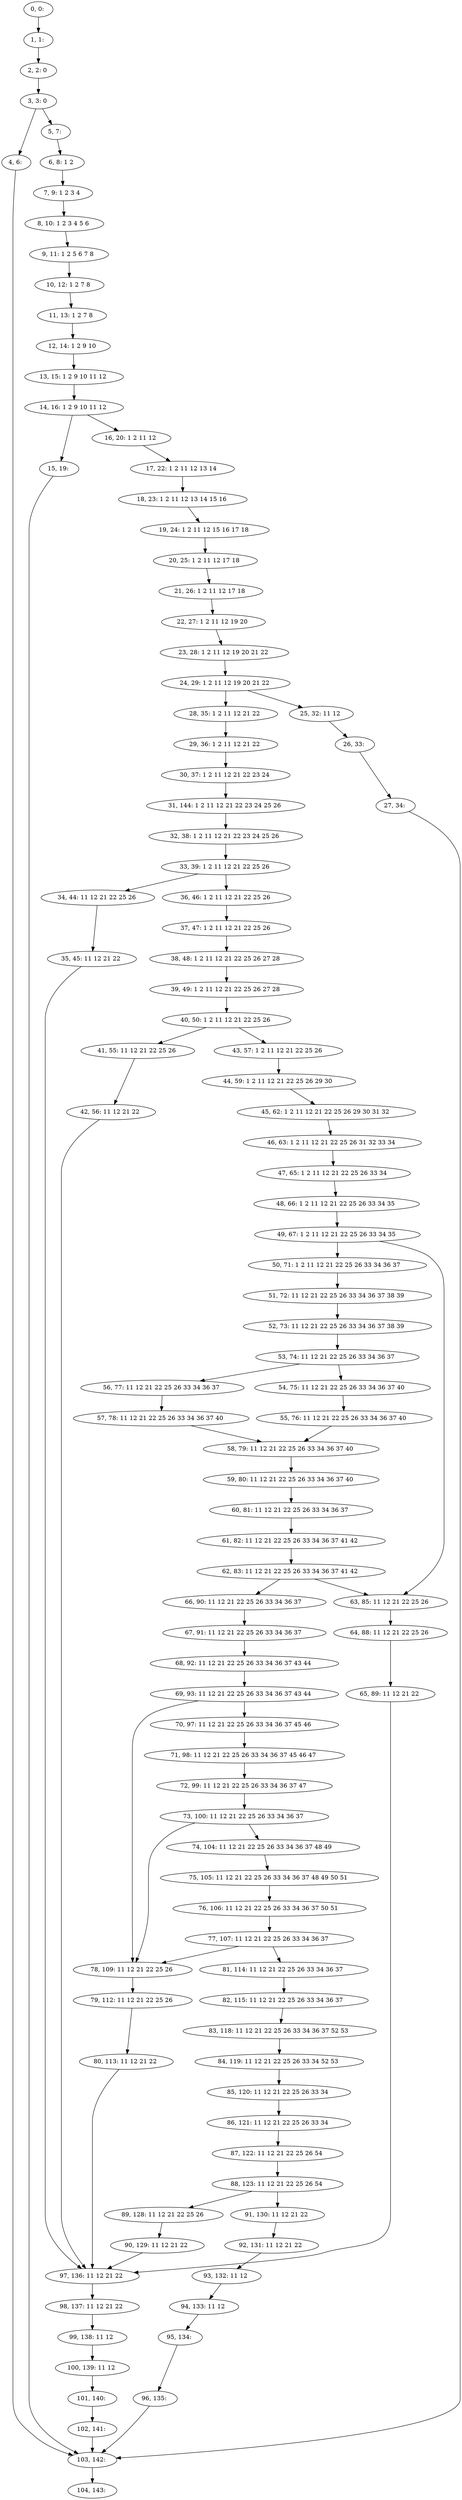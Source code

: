 digraph G {
0[label="0, 0: "];
1[label="1, 1: "];
2[label="2, 2: 0 "];
3[label="3, 3: 0 "];
4[label="4, 6: "];
5[label="5, 7: "];
6[label="6, 8: 1 2 "];
7[label="7, 9: 1 2 3 4 "];
8[label="8, 10: 1 2 3 4 5 6 "];
9[label="9, 11: 1 2 5 6 7 8 "];
10[label="10, 12: 1 2 7 8 "];
11[label="11, 13: 1 2 7 8 "];
12[label="12, 14: 1 2 9 10 "];
13[label="13, 15: 1 2 9 10 11 12 "];
14[label="14, 16: 1 2 9 10 11 12 "];
15[label="15, 19: "];
16[label="16, 20: 1 2 11 12 "];
17[label="17, 22: 1 2 11 12 13 14 "];
18[label="18, 23: 1 2 11 12 13 14 15 16 "];
19[label="19, 24: 1 2 11 12 15 16 17 18 "];
20[label="20, 25: 1 2 11 12 17 18 "];
21[label="21, 26: 1 2 11 12 17 18 "];
22[label="22, 27: 1 2 11 12 19 20 "];
23[label="23, 28: 1 2 11 12 19 20 21 22 "];
24[label="24, 29: 1 2 11 12 19 20 21 22 "];
25[label="25, 32: 11 12 "];
26[label="26, 33: "];
27[label="27, 34: "];
28[label="28, 35: 1 2 11 12 21 22 "];
29[label="29, 36: 1 2 11 12 21 22 "];
30[label="30, 37: 1 2 11 12 21 22 23 24 "];
31[label="31, 144: 1 2 11 12 21 22 23 24 25 26 "];
32[label="32, 38: 1 2 11 12 21 22 23 24 25 26 "];
33[label="33, 39: 1 2 11 12 21 22 25 26 "];
34[label="34, 44: 11 12 21 22 25 26 "];
35[label="35, 45: 11 12 21 22 "];
36[label="36, 46: 1 2 11 12 21 22 25 26 "];
37[label="37, 47: 1 2 11 12 21 22 25 26 "];
38[label="38, 48: 1 2 11 12 21 22 25 26 27 28 "];
39[label="39, 49: 1 2 11 12 21 22 25 26 27 28 "];
40[label="40, 50: 1 2 11 12 21 22 25 26 "];
41[label="41, 55: 11 12 21 22 25 26 "];
42[label="42, 56: 11 12 21 22 "];
43[label="43, 57: 1 2 11 12 21 22 25 26 "];
44[label="44, 59: 1 2 11 12 21 22 25 26 29 30 "];
45[label="45, 62: 1 2 11 12 21 22 25 26 29 30 31 32 "];
46[label="46, 63: 1 2 11 12 21 22 25 26 31 32 33 34 "];
47[label="47, 65: 1 2 11 12 21 22 25 26 33 34 "];
48[label="48, 66: 1 2 11 12 21 22 25 26 33 34 35 "];
49[label="49, 67: 1 2 11 12 21 22 25 26 33 34 35 "];
50[label="50, 71: 1 2 11 12 21 22 25 26 33 34 36 37 "];
51[label="51, 72: 11 12 21 22 25 26 33 34 36 37 38 39 "];
52[label="52, 73: 11 12 21 22 25 26 33 34 36 37 38 39 "];
53[label="53, 74: 11 12 21 22 25 26 33 34 36 37 "];
54[label="54, 75: 11 12 21 22 25 26 33 34 36 37 40 "];
55[label="55, 76: 11 12 21 22 25 26 33 34 36 37 40 "];
56[label="56, 77: 11 12 21 22 25 26 33 34 36 37 "];
57[label="57, 78: 11 12 21 22 25 26 33 34 36 37 40 "];
58[label="58, 79: 11 12 21 22 25 26 33 34 36 37 40 "];
59[label="59, 80: 11 12 21 22 25 26 33 34 36 37 40 "];
60[label="60, 81: 11 12 21 22 25 26 33 34 36 37 "];
61[label="61, 82: 11 12 21 22 25 26 33 34 36 37 41 42 "];
62[label="62, 83: 11 12 21 22 25 26 33 34 36 37 41 42 "];
63[label="63, 85: 11 12 21 22 25 26 "];
64[label="64, 88: 11 12 21 22 25 26 "];
65[label="65, 89: 11 12 21 22 "];
66[label="66, 90: 11 12 21 22 25 26 33 34 36 37 "];
67[label="67, 91: 11 12 21 22 25 26 33 34 36 37 "];
68[label="68, 92: 11 12 21 22 25 26 33 34 36 37 43 44 "];
69[label="69, 93: 11 12 21 22 25 26 33 34 36 37 43 44 "];
70[label="70, 97: 11 12 21 22 25 26 33 34 36 37 45 46 "];
71[label="71, 98: 11 12 21 22 25 26 33 34 36 37 45 46 47 "];
72[label="72, 99: 11 12 21 22 25 26 33 34 36 37 47 "];
73[label="73, 100: 11 12 21 22 25 26 33 34 36 37 "];
74[label="74, 104: 11 12 21 22 25 26 33 34 36 37 48 49 "];
75[label="75, 105: 11 12 21 22 25 26 33 34 36 37 48 49 50 51 "];
76[label="76, 106: 11 12 21 22 25 26 33 34 36 37 50 51 "];
77[label="77, 107: 11 12 21 22 25 26 33 34 36 37 "];
78[label="78, 109: 11 12 21 22 25 26 "];
79[label="79, 112: 11 12 21 22 25 26 "];
80[label="80, 113: 11 12 21 22 "];
81[label="81, 114: 11 12 21 22 25 26 33 34 36 37 "];
82[label="82, 115: 11 12 21 22 25 26 33 34 36 37 "];
83[label="83, 118: 11 12 21 22 25 26 33 34 36 37 52 53 "];
84[label="84, 119: 11 12 21 22 25 26 33 34 52 53 "];
85[label="85, 120: 11 12 21 22 25 26 33 34 "];
86[label="86, 121: 11 12 21 22 25 26 33 34 "];
87[label="87, 122: 11 12 21 22 25 26 54 "];
88[label="88, 123: 11 12 21 22 25 26 54 "];
89[label="89, 128: 11 12 21 22 25 26 "];
90[label="90, 129: 11 12 21 22 "];
91[label="91, 130: 11 12 21 22 "];
92[label="92, 131: 11 12 21 22 "];
93[label="93, 132: 11 12 "];
94[label="94, 133: 11 12 "];
95[label="95, 134: "];
96[label="96, 135: "];
97[label="97, 136: 11 12 21 22 "];
98[label="98, 137: 11 12 21 22 "];
99[label="99, 138: 11 12 "];
100[label="100, 139: 11 12 "];
101[label="101, 140: "];
102[label="102, 141: "];
103[label="103, 142: "];
104[label="104, 143: "];
0->1 ;
1->2 ;
2->3 ;
3->4 ;
3->5 ;
4->103 ;
5->6 ;
6->7 ;
7->8 ;
8->9 ;
9->10 ;
10->11 ;
11->12 ;
12->13 ;
13->14 ;
14->15 ;
14->16 ;
15->103 ;
16->17 ;
17->18 ;
18->19 ;
19->20 ;
20->21 ;
21->22 ;
22->23 ;
23->24 ;
24->25 ;
24->28 ;
25->26 ;
26->27 ;
27->103 ;
28->29 ;
29->30 ;
30->31 ;
31->32 ;
32->33 ;
33->34 ;
33->36 ;
34->35 ;
35->97 ;
36->37 ;
37->38 ;
38->39 ;
39->40 ;
40->41 ;
40->43 ;
41->42 ;
42->97 ;
43->44 ;
44->45 ;
45->46 ;
46->47 ;
47->48 ;
48->49 ;
49->50 ;
49->63 ;
50->51 ;
51->52 ;
52->53 ;
53->54 ;
53->56 ;
54->55 ;
55->58 ;
56->57 ;
57->58 ;
58->59 ;
59->60 ;
60->61 ;
61->62 ;
62->63 ;
62->66 ;
63->64 ;
64->65 ;
65->97 ;
66->67 ;
67->68 ;
68->69 ;
69->70 ;
69->78 ;
70->71 ;
71->72 ;
72->73 ;
73->74 ;
73->78 ;
74->75 ;
75->76 ;
76->77 ;
77->78 ;
77->81 ;
78->79 ;
79->80 ;
80->97 ;
81->82 ;
82->83 ;
83->84 ;
84->85 ;
85->86 ;
86->87 ;
87->88 ;
88->89 ;
88->91 ;
89->90 ;
90->97 ;
91->92 ;
92->93 ;
93->94 ;
94->95 ;
95->96 ;
96->103 ;
97->98 ;
98->99 ;
99->100 ;
100->101 ;
101->102 ;
102->103 ;
103->104 ;
}
